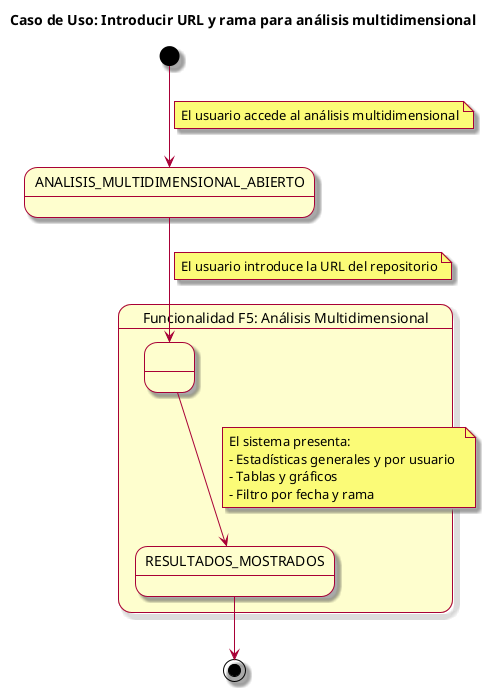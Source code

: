 @startuml CU05
skin rose
title Caso de Uso: Introducir URL y rama para análisis multidimensional

[*] --> ANALISIS_MULTIDIMENSIONAL_ABIERTO
note right on link
  El usuario accede al análisis multidimensional
end note

state "Funcionalidad F5: Análisis Multidimensional" as F5 {
  state ANALISIS_MULTIDIMENSIONAL_ABIERTO
  state RESULTADOS_MOSTRADOS
  state URL_INTRODUCIDA as " "

}

ANALISIS_MULTIDIMENSIONAL_ABIERTO --> URL_INTRODUCIDA
note right on link
  El usuario introduce la URL del repositorio
end note


URL_INTRODUCIDA --> RESULTADOS_MOSTRADOS
note right on link
  El sistema presenta:
  - Estadísticas generales y por usuario  
  - Tablas y gráficos  
  - Filtro por fecha y rama
end note

RESULTADOS_MOSTRADOS --> [*]
@enduml
